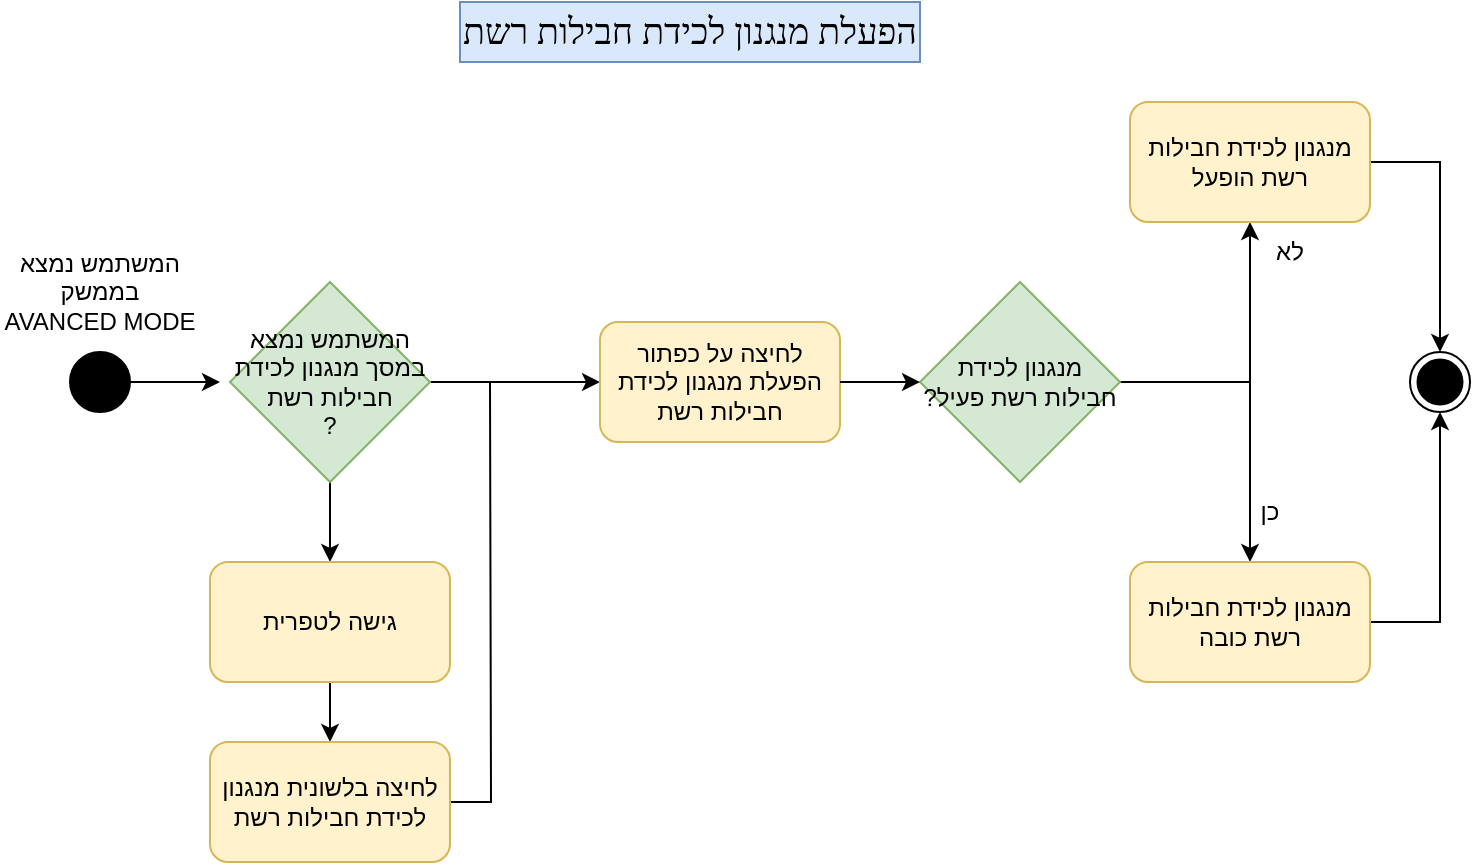 <mxfile version="16.5.1" type="device"><diagram id="kgpKYQtTHZ0yAKxKKP6v" name="Page-1"><mxGraphModel dx="903" dy="564" grid="1" gridSize="10" guides="1" tooltips="1" connect="1" arrows="1" fold="1" page="1" pageScale="1" pageWidth="850" pageHeight="1100" math="0" shadow="0"><root><mxCell id="0"/><mxCell id="1" parent="0"/><mxCell id="uczeWLMeLgXxNhw-wlqn-5" value="" style="edgeStyle=orthogonalEdgeStyle;rounded=0;orthogonalLoop=1;jettySize=auto;html=1;fontSize=18;fontColor=none;" parent="1" source="xDS9O43a5M-6E7foYpb0-1" edge="1"><mxGeometry relative="1" as="geometry"><mxPoint x="175" y="300" as="targetPoint"/></mxGeometry></mxCell><mxCell id="xDS9O43a5M-6E7foYpb0-1" value="" style="ellipse;whiteSpace=wrap;html=1;aspect=fixed;fillColor=#000000;" parent="1" vertex="1"><mxGeometry x="100" y="285" width="30" height="30" as="geometry"/></mxCell><mxCell id="xDS9O43a5M-6E7foYpb0-4" value="המשתמש נמצא בממשק AVANCED MODE" style="text;html=1;strokeColor=none;fillColor=none;align=center;verticalAlign=middle;whiteSpace=wrap;rounded=0;textDirection=rtl;" parent="1" vertex="1"><mxGeometry x="65" y="240" width="100" height="30" as="geometry"/></mxCell><mxCell id="xDS9O43a5M-6E7foYpb0-5" value="" style="endArrow=classic;html=1;rounded=0;exitX=1;exitY=0.5;exitDx=0;exitDy=0;entryX=0;entryY=0.5;entryDx=0;entryDy=0;" parent="1" edge="1" target="xDS9O43a5M-6E7foYpb0-25" source="2nUzUVLNuUA9yVpK2dUH-1"><mxGeometry width="50" height="50" relative="1" as="geometry"><mxPoint x="285" y="300" as="sourcePoint"/><mxPoint x="335" y="300" as="targetPoint"/></mxGeometry></mxCell><mxCell id="xDS9O43a5M-6E7foYpb0-25" value="לחיצה על כפתור הפעלת מנגנון לכידת חבילות רשת" style="rounded=1;whiteSpace=wrap;html=1;fillColor=#fff2cc;strokeColor=#d6b656;align=center;textDirection=rtl;" parent="1" vertex="1"><mxGeometry x="365" y="270" width="120" height="60" as="geometry"/></mxCell><mxCell id="xDS9O43a5M-6E7foYpb0-33" value="&lt;span style=&quot;font-family: &amp;#34;david&amp;#34;&quot;&gt;הפעלת מנגנון לכידת חבילות רשת&lt;/span&gt;" style="rounded=0;whiteSpace=wrap;html=1;labelBackgroundColor=none;fillColor=#dae8fc;strokeColor=#6c8ebf;align=center;textDirection=rtl;fontSize=18;fontStyle=0" parent="1" vertex="1"><mxGeometry x="295" y="110" width="230" height="30" as="geometry"/></mxCell><mxCell id="xDS9O43a5M-6E7foYpb0-46" value="" style="ellipse;whiteSpace=wrap;html=1;aspect=fixed;fillColor=#FFFFFF;fontColor=none;labelBackgroundColor=none;noLabel=1;" parent="1" vertex="1"><mxGeometry x="770" y="285" width="30" height="30" as="geometry"/></mxCell><mxCell id="xDS9O43a5M-6E7foYpb0-47" value="" style="ellipse;whiteSpace=wrap;html=1;aspect=fixed;fillColor=#000000;" parent="1" vertex="1"><mxGeometry x="773.75" y="288.75" width="22.5" height="22.5" as="geometry"/></mxCell><mxCell id="2nUzUVLNuUA9yVpK2dUH-3" value="" style="edgeStyle=orthogonalEdgeStyle;rounded=0;orthogonalLoop=1;jettySize=auto;html=1;" edge="1" parent="1" source="2nUzUVLNuUA9yVpK2dUH-1" target="2nUzUVLNuUA9yVpK2dUH-2"><mxGeometry relative="1" as="geometry"/></mxCell><mxCell id="2nUzUVLNuUA9yVpK2dUH-1" value="&lt;font style=&quot;font-size: 12px ; line-height: 0.9&quot;&gt;המשתמש נמצא במסך מנגנון לכידת חבילות רשת&lt;br&gt;?&lt;/font&gt;" style="rhombus;whiteSpace=wrap;html=1;fillColor=#d5e8d4;strokeColor=#82b366;textDirection=rtl;" vertex="1" parent="1"><mxGeometry x="180" y="250" width="100" height="100" as="geometry"/></mxCell><mxCell id="2nUzUVLNuUA9yVpK2dUH-5" value="" style="edgeStyle=orthogonalEdgeStyle;rounded=0;orthogonalLoop=1;jettySize=auto;html=1;" edge="1" parent="1" source="2nUzUVLNuUA9yVpK2dUH-2" target="2nUzUVLNuUA9yVpK2dUH-4"><mxGeometry relative="1" as="geometry"/></mxCell><mxCell id="2nUzUVLNuUA9yVpK2dUH-2" value="גישה לטפרית" style="rounded=1;whiteSpace=wrap;html=1;fillColor=#fff2cc;strokeColor=#d6b656;align=center;textDirection=rtl;" vertex="1" parent="1"><mxGeometry x="170" y="390" width="120" height="60" as="geometry"/></mxCell><mxCell id="2nUzUVLNuUA9yVpK2dUH-17" style="edgeStyle=orthogonalEdgeStyle;rounded=0;orthogonalLoop=1;jettySize=auto;html=1;strokeColor=#000000;strokeWidth=1;endArrow=none;endFill=0;" edge="1" parent="1" source="2nUzUVLNuUA9yVpK2dUH-4"><mxGeometry relative="1" as="geometry"><mxPoint x="310" y="300" as="targetPoint"/></mxGeometry></mxCell><mxCell id="2nUzUVLNuUA9yVpK2dUH-4" value="לחיצה בלשונית מנגנון לכידת חבילות רשת&lt;br&gt;" style="rounded=1;whiteSpace=wrap;html=1;fillColor=#fff2cc;strokeColor=#d6b656;align=center;textDirection=rtl;" vertex="1" parent="1"><mxGeometry x="170" y="480" width="120" height="60" as="geometry"/></mxCell><mxCell id="2nUzUVLNuUA9yVpK2dUH-31" value="" style="edgeStyle=orthogonalEdgeStyle;rounded=0;orthogonalLoop=1;jettySize=auto;html=1;startArrow=none;startFill=0;endArrow=classic;endFill=1;strokeColor=#000000;strokeWidth=1;" edge="1" parent="1" source="2nUzUVLNuUA9yVpK2dUH-23" target="2nUzUVLNuUA9yVpK2dUH-26"><mxGeometry relative="1" as="geometry"/></mxCell><mxCell id="2nUzUVLNuUA9yVpK2dUH-35" value="" style="edgeStyle=orthogonalEdgeStyle;rounded=0;orthogonalLoop=1;jettySize=auto;html=1;startArrow=none;startFill=0;endArrow=classic;endFill=1;strokeColor=#000000;strokeWidth=1;" edge="1" parent="1" source="2nUzUVLNuUA9yVpK2dUH-23" target="2nUzUVLNuUA9yVpK2dUH-34"><mxGeometry relative="1" as="geometry"/></mxCell><mxCell id="2nUzUVLNuUA9yVpK2dUH-23" value="מנגנון לכידת חבילות רשת&amp;nbsp;פעיל?" style="rhombus;whiteSpace=wrap;html=1;fillColor=#d5e8d4;strokeColor=#82b366;textDirection=rtl;" vertex="1" parent="1"><mxGeometry x="525" y="250" width="100" height="100" as="geometry"/></mxCell><mxCell id="2nUzUVLNuUA9yVpK2dUH-25" value="" style="endArrow=classic;html=1;rounded=0;strokeColor=#000000;strokeWidth=1;entryX=0;entryY=0.5;entryDx=0;entryDy=0;exitX=1;exitY=0.5;exitDx=0;exitDy=0;" edge="1" parent="1" source="xDS9O43a5M-6E7foYpb0-25" target="2nUzUVLNuUA9yVpK2dUH-23"><mxGeometry width="50" height="50" relative="1" as="geometry"><mxPoint x="580" y="300" as="sourcePoint"/><mxPoint x="450" y="280" as="targetPoint"/></mxGeometry></mxCell><mxCell id="2nUzUVLNuUA9yVpK2dUH-38" style="edgeStyle=orthogonalEdgeStyle;rounded=0;orthogonalLoop=1;jettySize=auto;html=1;entryX=0.5;entryY=1;entryDx=0;entryDy=0;startArrow=none;startFill=0;endArrow=classic;endFill=1;strokeColor=#000000;strokeWidth=1;" edge="1" parent="1" source="2nUzUVLNuUA9yVpK2dUH-26" target="xDS9O43a5M-6E7foYpb0-46"><mxGeometry relative="1" as="geometry"/></mxCell><mxCell id="2nUzUVLNuUA9yVpK2dUH-26" value="מנגנון לכידת חבילות רשת כובה" style="rounded=1;whiteSpace=wrap;html=1;fillColor=#fff2cc;strokeColor=#d6b656;align=center;textDirection=rtl;" vertex="1" parent="1"><mxGeometry x="630" y="390" width="120" height="60" as="geometry"/></mxCell><mxCell id="2nUzUVLNuUA9yVpK2dUH-32" value="כן" style="text;html=1;strokeColor=none;fillColor=none;align=center;verticalAlign=middle;whiteSpace=wrap;rounded=0;labelBackgroundColor=none;" vertex="1" parent="1"><mxGeometry x="670" y="350" width="60" height="30" as="geometry"/></mxCell><mxCell id="2nUzUVLNuUA9yVpK2dUH-36" style="edgeStyle=orthogonalEdgeStyle;rounded=0;orthogonalLoop=1;jettySize=auto;html=1;startArrow=none;startFill=0;endArrow=classic;endFill=1;strokeColor=#000000;strokeWidth=1;entryX=0.5;entryY=0;entryDx=0;entryDy=0;" edge="1" parent="1" source="2nUzUVLNuUA9yVpK2dUH-34" target="xDS9O43a5M-6E7foYpb0-46"><mxGeometry relative="1" as="geometry"><mxPoint x="790" y="260" as="targetPoint"/></mxGeometry></mxCell><mxCell id="2nUzUVLNuUA9yVpK2dUH-34" value="מנגנון לכידת חבילות רשת הופעל" style="rounded=1;whiteSpace=wrap;html=1;fillColor=#fff2cc;strokeColor=#d6b656;align=center;textDirection=rtl;" vertex="1" parent="1"><mxGeometry x="630" y="160" width="120" height="60" as="geometry"/></mxCell><mxCell id="2nUzUVLNuUA9yVpK2dUH-37" value="לא" style="text;html=1;strokeColor=none;fillColor=none;align=center;verticalAlign=middle;whiteSpace=wrap;rounded=0;labelBackgroundColor=none;" vertex="1" parent="1"><mxGeometry x="680" y="220" width="60" height="30" as="geometry"/></mxCell></root></mxGraphModel></diagram></mxfile>